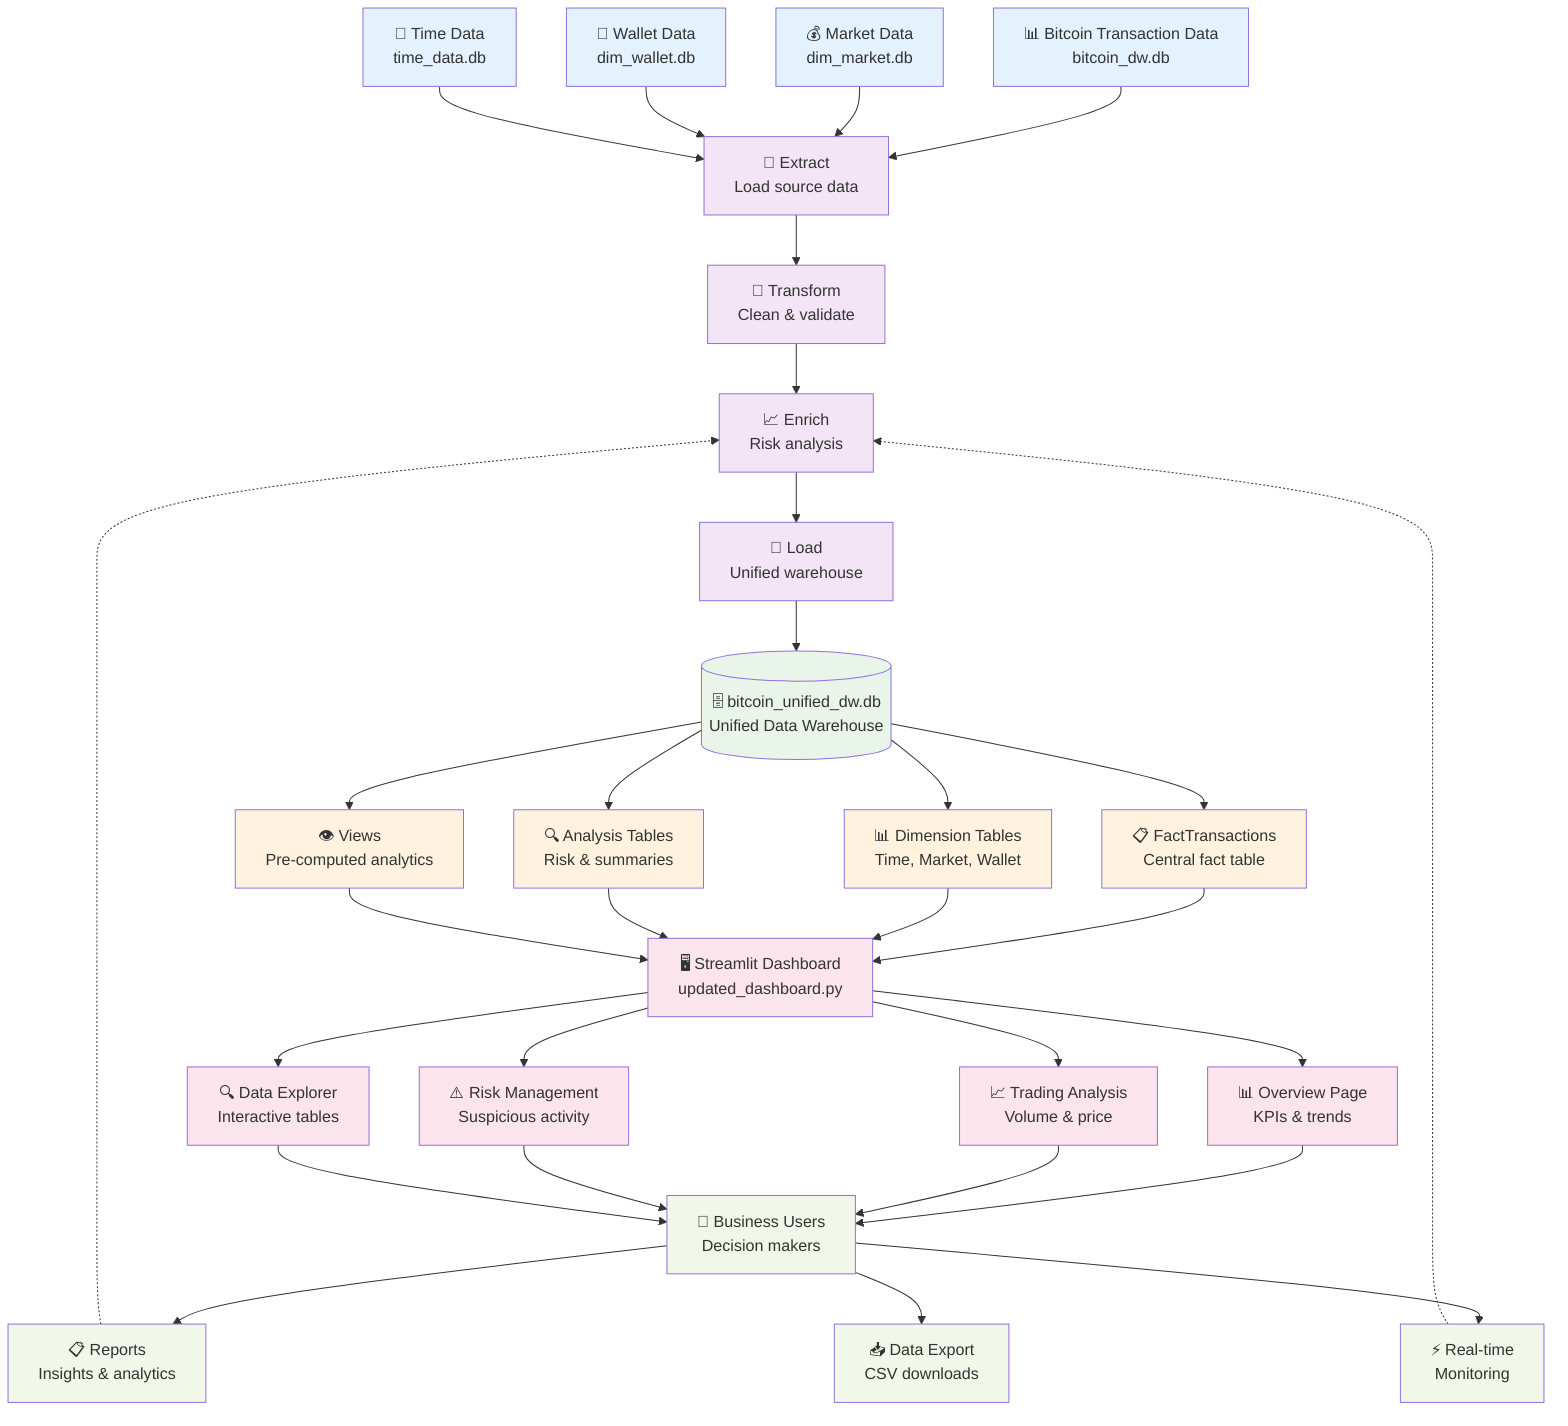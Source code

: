 flowchart TD
    %% Data Sources
    A[📊 Bitcoin Transaction Data<br/>bitcoin_dw.db] 
    B[💰 Market Data<br/>dim_market.db]
    C[🏦 Wallet Data<br/>dim_wallet.db]
    D[📅 Time Data<br/>time_data.db]
    
    %% ETL Process
    E[🔄 Extract<br/>Load source data]
    F[🔧 Transform<br/>Clean & validate]
    G[📈 Enrich<br/>Risk analysis]
    H[💾 Load<br/>Unified warehouse]
    
    %% Data Warehouse
    I[(🗄️ bitcoin_unified_dw.db<br/>Unified Data Warehouse)]
    
    %% Tables
    J[📋 FactTransactions<br/>Central fact table]
    K[📊 Dimension Tables<br/>Time, Market, Wallet]
    L[🔍 Analysis Tables<br/>Risk & summaries]
    M[👁️ Views<br/>Pre-computed analytics]
    
    %% Dashboard Components
    N[🖥️ Streamlit Dashboard<br/>updated_dashboard.py]
    O[📊 Overview Page<br/>KPIs & trends]
    P[📈 Trading Analysis<br/>Volume & price]
    Q[⚠️ Risk Management<br/>Suspicious activity]
    R[🔍 Data Explorer<br/>Interactive tables]
    
    %% User Actions
    S[👤 Business Users<br/>Decision makers]
    T[📋 Reports<br/>Insights & analytics]
    U[⚡ Real-time<br/>Monitoring]
    V[📥 Data Export<br/>CSV downloads]
    
    %% Process Flow
    A --> E
    B --> E
    C --> E
    D --> E
    
    E --> F
    F --> G
    G --> H
    H --> I
    
    I --> J
    I --> K
    I --> L
    I --> M
    
    J --> N
    K --> N
    L --> N
    M --> N
    
    N --> O
    N --> P
    N --> Q
    N --> R
    
    O --> S
    P --> S
    Q --> S
    R --> S
    
    S --> T
    S --> U
    S --> V
    
    %% Feedback Loop
    T -.-> G
    U -.-> G
    
    %% Styling
    classDef source fill:#e3f2fd
    classDef etl fill:#f3e5f5
    classDef warehouse fill:#e8f5e8
    classDef tables fill:#fff3e0
    classDef dashboard fill:#fce4ec
    classDef user fill:#f1f8e9
    
    class A,B,C,D source
    class E,F,G,H etl
    class I warehouse
    class J,K,L,M tables
    class N,O,P,Q,R dashboard
    class S,T,U,V user
